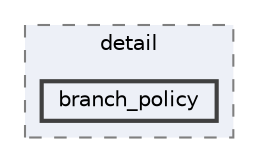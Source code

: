 digraph "C:/Users/HP/Documents/GitHub/Minero-Game/Old/Classes/lib/include/c++/ext/pb_ds/detail/branch_policy"
{
 // LATEX_PDF_SIZE
  bgcolor="transparent";
  edge [fontname=Helvetica,fontsize=10,labelfontname=Helvetica,labelfontsize=10];
  node [fontname=Helvetica,fontsize=10,shape=box,height=0.2,width=0.4];
  compound=true
  subgraph clusterdir_59b23f8018cacd3d00f06062d93d9b12 {
    graph [ bgcolor="#edf0f7", pencolor="grey50", label="detail", fontname=Helvetica,fontsize=10 style="filled,dashed", URL="dir_59b23f8018cacd3d00f06062d93d9b12.html",tooltip=""]
  dir_6f298bd0ba21f6e3f305b24c43969d0f [label="branch_policy", fillcolor="#edf0f7", color="grey25", style="filled,bold", URL="dir_6f298bd0ba21f6e3f305b24c43969d0f.html",tooltip=""];
  }
}

